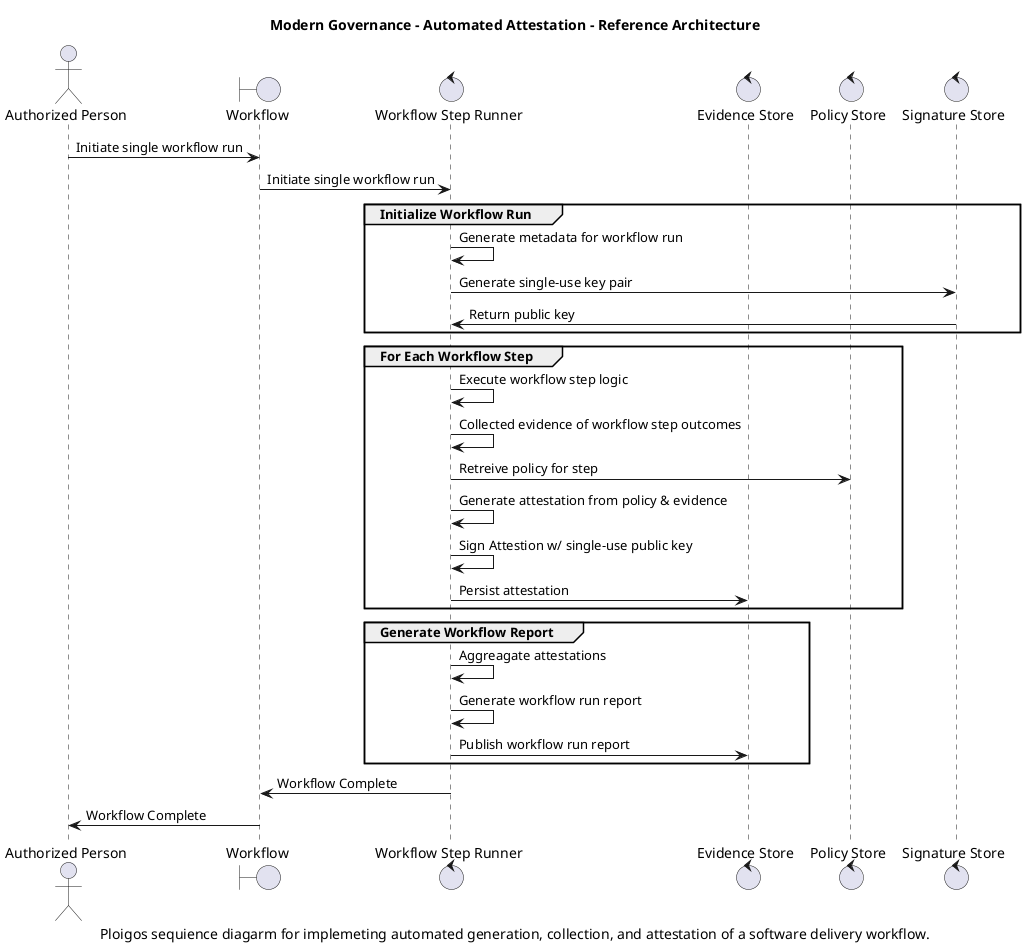 @startuml

title Modern Governance - Automated Attestation - Reference Architecture
caption Ploigos sequience diagarm for implemeting automated generation, collection, and attestation of a software delivery workflow.

actor "Authorized Person" as person
boundary "Workflow" as workflow
control "Workflow Step Runner" as step
control "Evidence Store" as evidenceStore
control "Policy Store" as policyStore
control "Signature Store" as sigstore
control "Work" as sigstore

person -> workflow : Initiate single workflow run
workflow -> step : Initiate single workflow run

group Initialize Workflow Run
step -> step : Generate metadata for workflow run
step -> sigstore: Generate single-use key pair
step <- sigstore: Return public key
end

group For Each Workflow Step
step -> step : Execute workflow step logic
step -> step : Collected evidence of workflow step outcomes
step -> policyStore : Retreive policy for step
step -> step: Generate attestation from policy & evidence
step -> step: Sign Attestion w/ single-use public key
step -> evidenceStore : Persist attestation
end

group Generate Workflow Report
step -> step : Aggreagate attestations
step -> step : Generate workflow run report
step -> evidenceStore : Publish workflow run report
end

workflow <- step : Workflow Complete
person <- workflow : Workflow Complete


@enduml